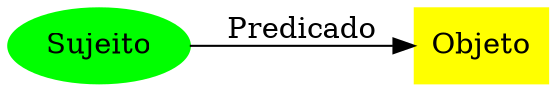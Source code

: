 digraph G {

  rankdir = LR;
  
  sujeito [label = "Sujeito", color = green, style = filled];
  objeto [label = "Objeto", color = yellow, style = filled, shape = box];
  
  sujeito -> objeto [label = "Predicado"]
}